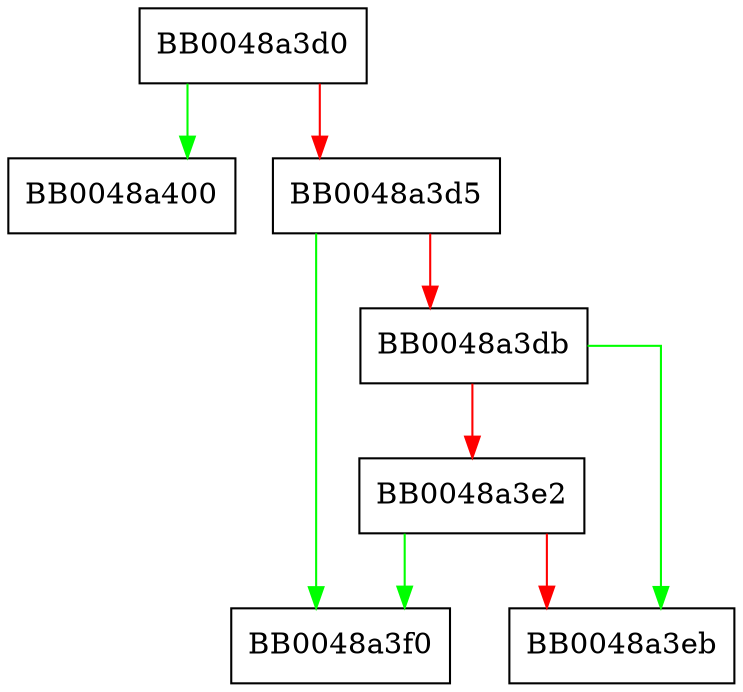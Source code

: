 digraph SSL_get_verify_mode {
  node [shape="box"];
  graph [splines=ortho];
  BB0048a3d0 -> BB0048a400 [color="green"];
  BB0048a3d0 -> BB0048a3d5 [color="red"];
  BB0048a3d5 -> BB0048a3f0 [color="green"];
  BB0048a3d5 -> BB0048a3db [color="red"];
  BB0048a3db -> BB0048a3eb [color="green"];
  BB0048a3db -> BB0048a3e2 [color="red"];
  BB0048a3e2 -> BB0048a3f0 [color="green"];
  BB0048a3e2 -> BB0048a3eb [color="red"];
}
